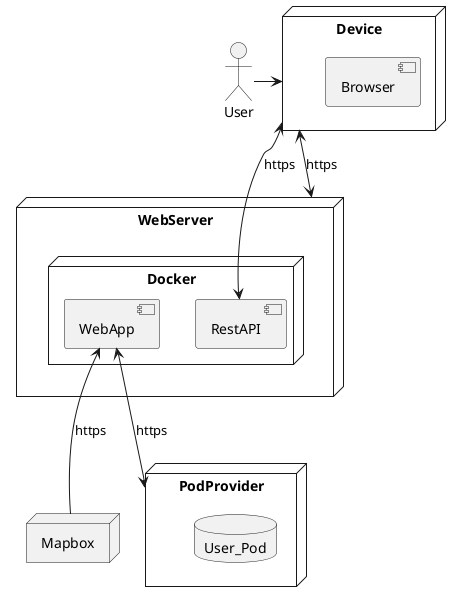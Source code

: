 @startuml lomap_deployment
actor User
node Device {
    component Browser
}
node WebServer {
    node Docker {
        component WebApp
        component RestAPI
    }
}

node Mapbox
node PodProvider {
    database User_Pod
}
User->Device

Device<-->WebServer:https
WebApp<-->PodProvider:https
WebApp<--Mapbox:https
Device<->RestAPI:https
@enduml